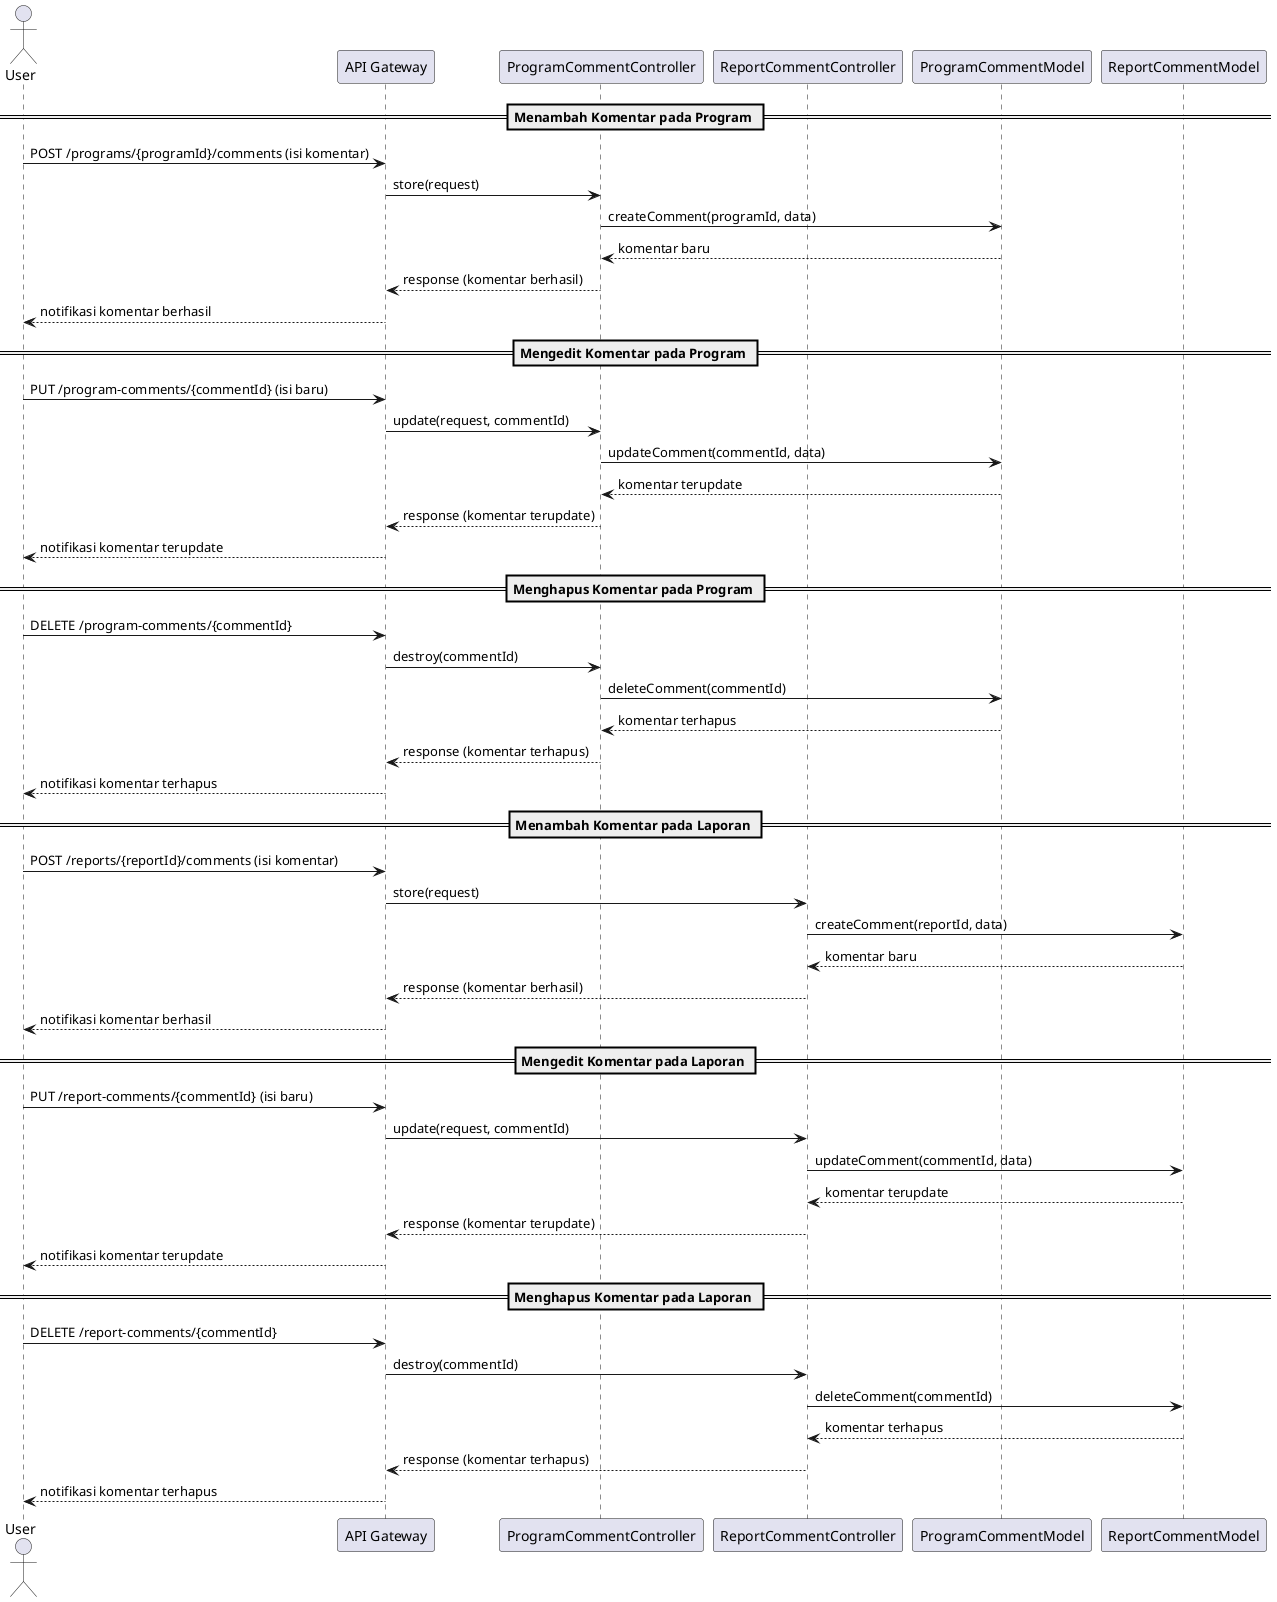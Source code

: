@startuml
actor User
participant "API Gateway" as API
participant ProgramCommentController
participant ReportCommentController
participant ProgramCommentModel
participant ReportCommentModel

== Menambah Komentar pada Program ==
User -> API: POST /programs/{programId}/comments (isi komentar)
API -> ProgramCommentController: store(request)
ProgramCommentController -> ProgramCommentModel: createComment(programId, data)
ProgramCommentModel --> ProgramCommentController: komentar baru
ProgramCommentController --> API: response (komentar berhasil)
API --> User: notifikasi komentar berhasil

== Mengedit Komentar pada Program ==
User -> API: PUT /program-comments/{commentId} (isi baru)
API -> ProgramCommentController: update(request, commentId)
ProgramCommentController -> ProgramCommentModel: updateComment(commentId, data)
ProgramCommentModel --> ProgramCommentController: komentar terupdate
ProgramCommentController --> API: response (komentar terupdate)
API --> User: notifikasi komentar terupdate

== Menghapus Komentar pada Program ==
User -> API: DELETE /program-comments/{commentId}
API -> ProgramCommentController: destroy(commentId)
ProgramCommentController -> ProgramCommentModel: deleteComment(commentId)
ProgramCommentModel --> ProgramCommentController: komentar terhapus
ProgramCommentController --> API: response (komentar terhapus)
API --> User: notifikasi komentar terhapus

== Menambah Komentar pada Laporan ==
User -> API: POST /reports/{reportId}/comments (isi komentar)
API -> ReportCommentController: store(request)
ReportCommentController -> ReportCommentModel: createComment(reportId, data)
ReportCommentModel --> ReportCommentController: komentar baru
ReportCommentController --> API: response (komentar berhasil)
API --> User: notifikasi komentar berhasil

== Mengedit Komentar pada Laporan ==
User -> API: PUT /report-comments/{commentId} (isi baru)
API -> ReportCommentController: update(request, commentId)
ReportCommentController -> ReportCommentModel: updateComment(commentId, data)
ReportCommentModel --> ReportCommentController: komentar terupdate
ReportCommentController --> API: response (komentar terupdate)
API --> User: notifikasi komentar terupdate

== Menghapus Komentar pada Laporan ==
User -> API: DELETE /report-comments/{commentId}
API -> ReportCommentController: destroy(commentId)
ReportCommentController -> ReportCommentModel: deleteComment(commentId)
ReportCommentModel --> ReportCommentController: komentar terhapus
ReportCommentController --> API: response (komentar terhapus)
API --> User: notifikasi komentar terhapus
@enduml
